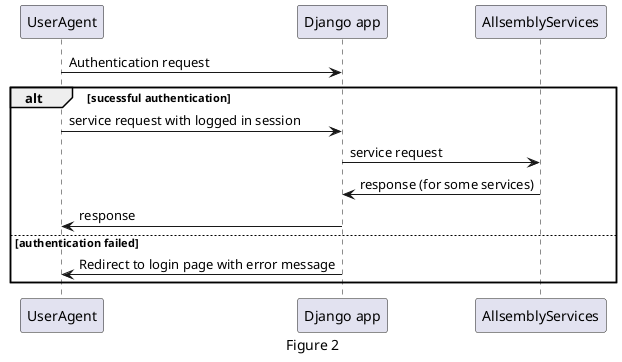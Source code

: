 @startuml
caption Figure 2
UserAgent -> "Django app": Authentication request

alt sucessful authentication

    UserAgent -> "Django app": service request with logged in session
    "Django app" -> AllsemblyServices: service request
    AllsemblyServices -> "Django app": response (for some services)
    "Django app" -> UserAgent: response

else authentication failed
    "Django app" -> UserAgent: Redirect to login page with error message

end
@enduml
